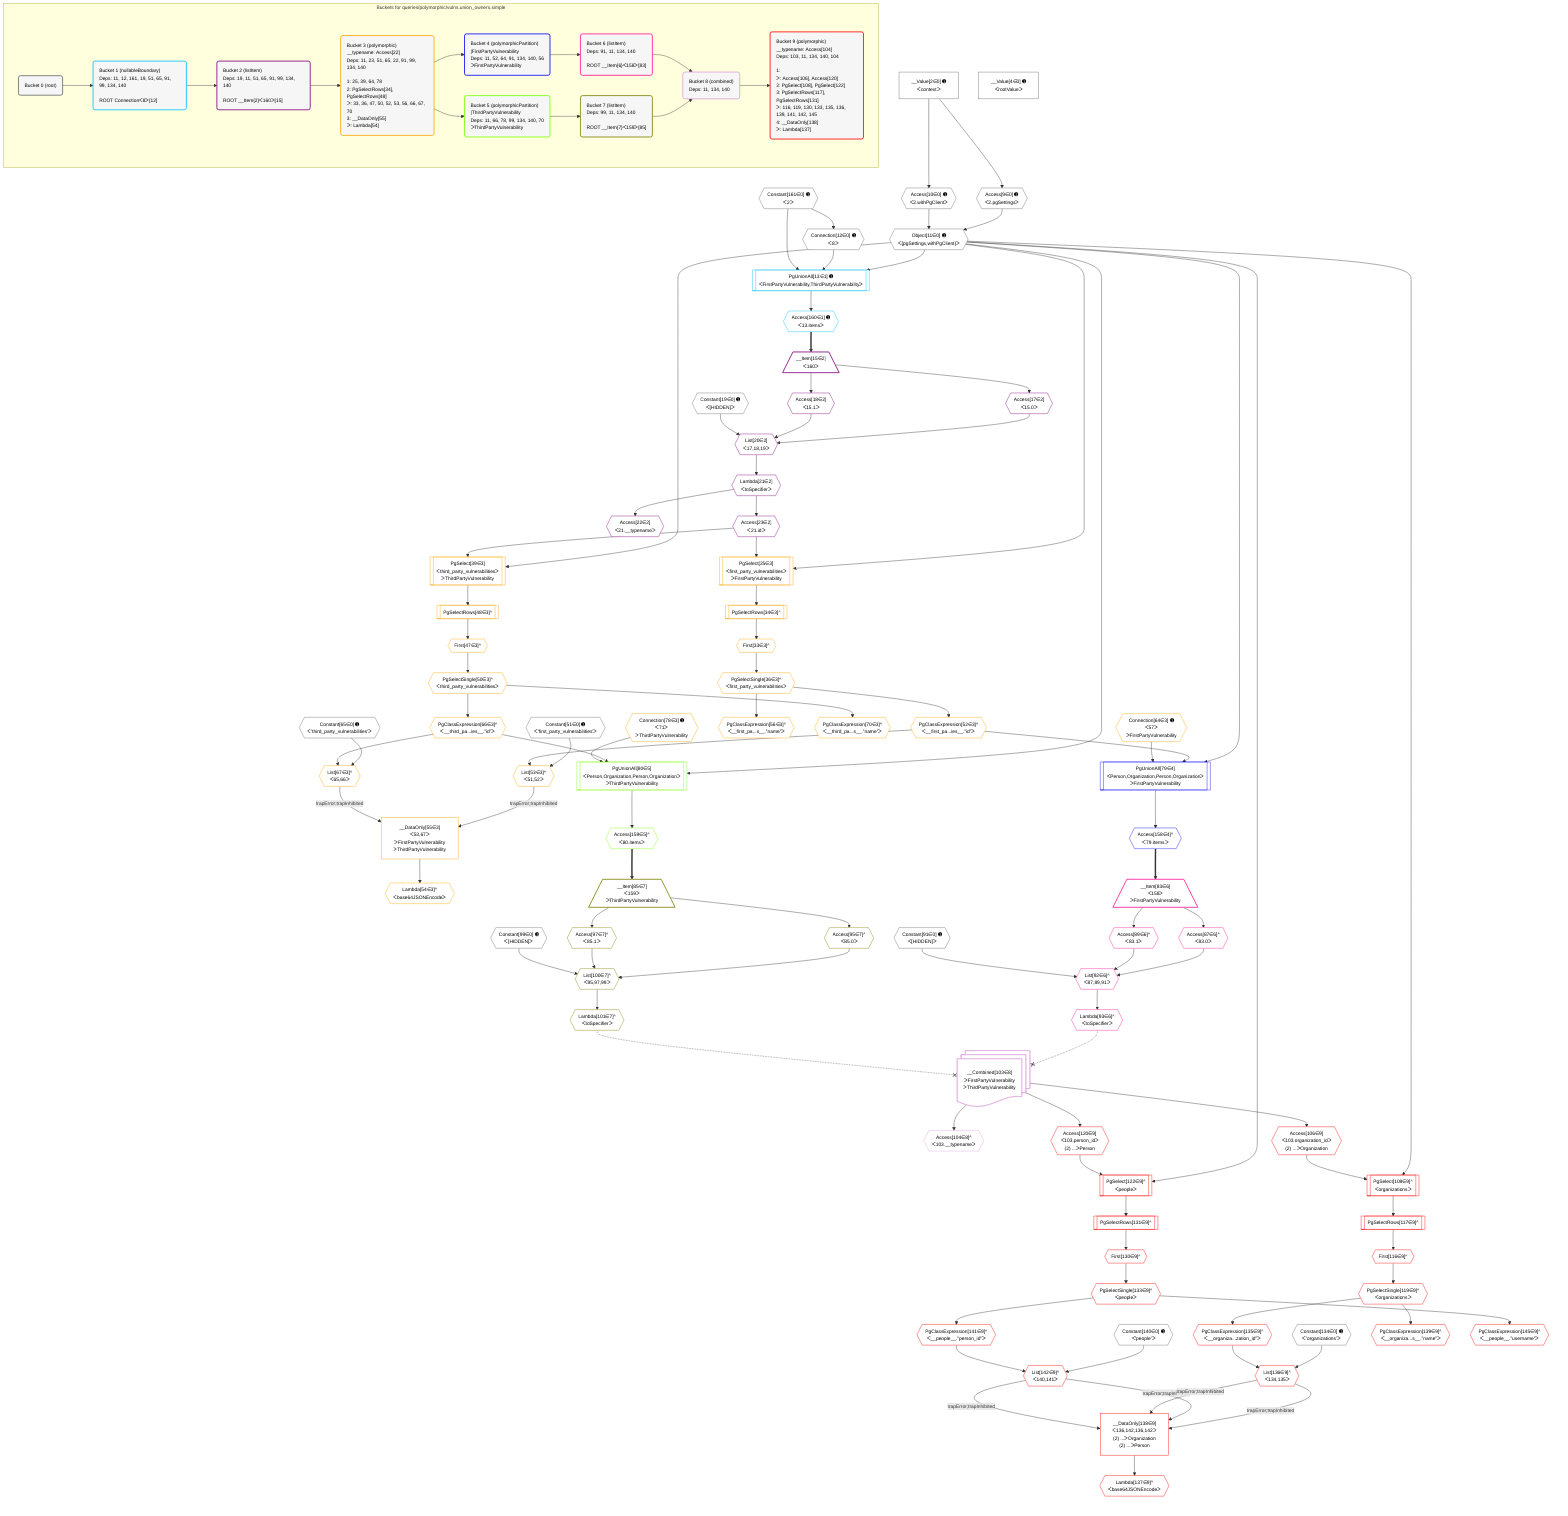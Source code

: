 %%{init: {'themeVariables': { 'fontSize': '12px'}}}%%
graph TD
    classDef path fill:#eee,stroke:#000,color:#000
    classDef plan fill:#fff,stroke-width:1px,color:#000
    classDef itemplan fill:#fff,stroke-width:2px,color:#000
    classDef unbatchedplan fill:#dff,stroke-width:1px,color:#000
    classDef sideeffectplan fill:#fcc,stroke-width:2px,color:#000
    classDef bucket fill:#f6f6f6,color:#000,stroke-width:2px,text-align:left

    subgraph "Buckets for queries/polymorphic/vulns.union_owners.simple"
    Bucket0("Bucket 0 (root)"):::bucket
    Bucket1("Bucket 1 (nullableBoundary)<br />Deps: 11, 12, 161, 19, 51, 65, 91, 99, 134, 140<br /><br />ROOT Connectionᐸ8ᐳ[12]"):::bucket
    Bucket2("Bucket 2 (listItem)<br />Deps: 19, 11, 51, 65, 91, 99, 134, 140<br /><br />ROOT __Item{2}ᐸ160ᐳ[15]"):::bucket
    Bucket3("Bucket 3 (polymorphic)<br />__typename: Access[22]<br />Deps: 11, 23, 51, 65, 22, 91, 99, 134, 140<br /><br />1: 25, 39, 64, 78<br />2: PgSelectRows[34], PgSelectRows[48]<br />ᐳ: 33, 36, 47, 50, 52, 53, 56, 66, 67, 70<br />3: __DataOnly[55]<br />ᐳ: Lambda[54]"):::bucket
    Bucket4("Bucket 4 (polymorphicPartition)<br />|FirstPartyVulnerability<br />Deps: 11, 52, 64, 91, 134, 140, 56<br />ᐳFirstPartyVulnerability"):::bucket
    Bucket5("Bucket 5 (polymorphicPartition)<br />|ThirdPartyVulnerability<br />Deps: 11, 66, 78, 99, 134, 140, 70<br />ᐳThirdPartyVulnerability"):::bucket
    Bucket6("Bucket 6 (listItem)<br />Deps: 91, 11, 134, 140<br /><br />ROOT __Item{6}ᐸ158ᐳ[83]"):::bucket
    Bucket7("Bucket 7 (listItem)<br />Deps: 99, 11, 134, 140<br /><br />ROOT __Item{7}ᐸ159ᐳ[85]"):::bucket
    Bucket8("Bucket 8 (combined)<br />Deps: 11, 134, 140"):::bucket
    Bucket9("Bucket 9 (polymorphic)<br />__typename: Access[104]<br />Deps: 103, 11, 134, 140, 104<br /><br />1: <br />ᐳ: Access[106], Access[120]<br />2: PgSelect[108], PgSelect[122]<br />3: PgSelectRows[117], PgSelectRows[131]<br />ᐳ: 116, 119, 130, 133, 135, 136, 139, 141, 142, 145<br />4: __DataOnly[138]<br />ᐳ: Lambda[137]"):::bucket
    end
    Bucket0 --> Bucket1
    Bucket1 --> Bucket2
    Bucket2 --> Bucket3
    Bucket3 --> Bucket4 & Bucket5
    Bucket4 --> Bucket6
    Bucket5 --> Bucket7
    Bucket6 --> Bucket8
    Bucket7 --> Bucket8
    Bucket8 --> Bucket9

    %% plan dependencies
    Object11{{"Object[11∈0] ➊<br />ᐸ{pgSettings,withPgClient}ᐳ"}}:::plan
    Access9{{"Access[9∈0] ➊<br />ᐸ2.pgSettingsᐳ"}}:::plan
    Access10{{"Access[10∈0] ➊<br />ᐸ2.withPgClientᐳ"}}:::plan
    Access9 & Access10 --> Object11
    __Value2["__Value[2∈0] ➊<br />ᐸcontextᐳ"]:::plan
    __Value2 --> Access9
    __Value2 --> Access10
    Connection12{{"Connection[12∈0] ➊<br />ᐸ8ᐳ"}}:::plan
    Constant161{{"Constant[161∈0] ➊<br />ᐸ2ᐳ"}}:::plan
    Constant161 --> Connection12
    __Value4["__Value[4∈0] ➊<br />ᐸrootValueᐳ"]:::plan
    Constant19{{"Constant[19∈0] ➊<br />ᐸ[HIDDEN]ᐳ"}}:::plan
    Constant51{{"Constant[51∈0] ➊<br />ᐸ'first_party_vulnerabilities'ᐳ"}}:::plan
    Constant65{{"Constant[65∈0] ➊<br />ᐸ'third_party_vulnerabilities'ᐳ"}}:::plan
    Constant91{{"Constant[91∈0] ➊<br />ᐸ[HIDDEN]ᐳ"}}:::plan
    Constant99{{"Constant[99∈0] ➊<br />ᐸ[HIDDEN]ᐳ"}}:::plan
    Constant134{{"Constant[134∈0] ➊<br />ᐸ'organizations'ᐳ"}}:::plan
    Constant140{{"Constant[140∈0] ➊<br />ᐸ'people'ᐳ"}}:::plan
    PgUnionAll13[["PgUnionAll[13∈1] ➊<br />ᐸFirstPartyVulnerability,ThirdPartyVulnerabilityᐳ"]]:::plan
    Object11 & Connection12 & Constant161 --> PgUnionAll13
    Access160{{"Access[160∈1] ➊<br />ᐸ13.itemsᐳ"}}:::plan
    PgUnionAll13 --> Access160
    List20{{"List[20∈2]<br />ᐸ17,18,19ᐳ"}}:::plan
    Access17{{"Access[17∈2]<br />ᐸ15.0ᐳ"}}:::plan
    Access18{{"Access[18∈2]<br />ᐸ15.1ᐳ"}}:::plan
    Access17 & Access18 & Constant19 --> List20
    __Item15[/"__Item[15∈2]<br />ᐸ160ᐳ"\]:::itemplan
    Access160 ==> __Item15
    __Item15 --> Access17
    __Item15 --> Access18
    Lambda21{{"Lambda[21∈2]<br />ᐸtoSpecifierᐳ"}}:::plan
    List20 --> Lambda21
    Access22{{"Access[22∈2]<br />ᐸ21.__typenameᐳ"}}:::plan
    Lambda21 --> Access22
    Access23{{"Access[23∈2]<br />ᐸ21.idᐳ"}}:::plan
    Lambda21 --> Access23
    PgSelect25[["PgSelect[25∈3]<br />ᐸfirst_party_vulnerabilitiesᐳ<br />ᐳFirstPartyVulnerability"]]:::plan
    Object11 & Access23 --> PgSelect25
    PgSelect39[["PgSelect[39∈3]<br />ᐸthird_party_vulnerabilitiesᐳ<br />ᐳThirdPartyVulnerability"]]:::plan
    Object11 & Access23 --> PgSelect39
    List53{{"List[53∈3]^<br />ᐸ51,52ᐳ"}}:::plan
    PgClassExpression52{{"PgClassExpression[52∈3]^<br />ᐸ__first_pa...ies__.”id”ᐳ"}}:::plan
    Constant51 & PgClassExpression52 --> List53
    __DataOnly55["__DataOnly[55∈3]<br />ᐸ53,67ᐳ<br />ᐳFirstPartyVulnerability<br />ᐳThirdPartyVulnerability"]:::plan
    List67{{"List[67∈3]^<br />ᐸ65,66ᐳ"}}:::plan
    List53 -->|"trapError;trapInhibited"| __DataOnly55
    List67 -->|"trapError;trapInhibited"| __DataOnly55
    PgClassExpression66{{"PgClassExpression[66∈3]^<br />ᐸ__third_pa...ies__.”id”ᐳ"}}:::plan
    Constant65 & PgClassExpression66 --> List67
    First33{{"First[33∈3]^"}}:::plan
    PgSelectRows34[["PgSelectRows[34∈3]^"]]:::plan
    PgSelectRows34 --> First33
    PgSelect25 --> PgSelectRows34
    PgSelectSingle36{{"PgSelectSingle[36∈3]^<br />ᐸfirst_party_vulnerabilitiesᐳ"}}:::plan
    First33 --> PgSelectSingle36
    First47{{"First[47∈3]^"}}:::plan
    PgSelectRows48[["PgSelectRows[48∈3]^"]]:::plan
    PgSelectRows48 --> First47
    PgSelect39 --> PgSelectRows48
    PgSelectSingle50{{"PgSelectSingle[50∈3]^<br />ᐸthird_party_vulnerabilitiesᐳ"}}:::plan
    First47 --> PgSelectSingle50
    PgSelectSingle36 --> PgClassExpression52
    Lambda54{{"Lambda[54∈3]^<br />ᐸbase64JSONEncodeᐳ"}}:::plan
    __DataOnly55 --> Lambda54
    PgClassExpression56{{"PgClassExpression[56∈3]^<br />ᐸ__first_pa...s__.”name”ᐳ"}}:::plan
    PgSelectSingle36 --> PgClassExpression56
    PgSelectSingle50 --> PgClassExpression66
    PgClassExpression70{{"PgClassExpression[70∈3]^<br />ᐸ__third_pa...s__.”name”ᐳ"}}:::plan
    PgSelectSingle50 --> PgClassExpression70
    Connection64{{"Connection[64∈3] ➊<br />ᐸ57ᐳ<br />ᐳFirstPartyVulnerability"}}:::plan
    Connection78{{"Connection[78∈3] ➊<br />ᐸ71ᐳ<br />ᐳThirdPartyVulnerability"}}:::plan
    PgUnionAll79[["PgUnionAll[79∈4]<br />ᐸPerson,Organization,Person,Organizationᐳ<br />ᐳFirstPartyVulnerability"]]:::plan
    Object11 & PgClassExpression52 & Connection64 --> PgUnionAll79
    Access158{{"Access[158∈4]^<br />ᐸ79.itemsᐳ"}}:::plan
    PgUnionAll79 --> Access158
    List92{{"List[92∈6]^<br />ᐸ87,89,91ᐳ"}}:::plan
    Access87{{"Access[87∈6]^<br />ᐸ83.0ᐳ"}}:::plan
    Access89{{"Access[89∈6]^<br />ᐸ83.1ᐳ"}}:::plan
    Access87 & Access89 & Constant91 --> List92
    __Item83[/"__Item[83∈6]<br />ᐸ158ᐳ<br />ᐳFirstPartyVulnerability"\]:::itemplan
    Access158 ==> __Item83
    __Item83 --> Access87
    __Item83 --> Access89
    Lambda93{{"Lambda[93∈6]^<br />ᐸtoSpecifierᐳ"}}:::plan
    List92 --> Lambda93
    Access104{{"Access[104∈8]^<br />ᐸ103.__typenameᐳ"}}:::plan
    __Value103:::plan@{shape: docs, label: "__Combined[103∈8]<br />ᐳFirstPartyVulnerability<br />ᐳThirdPartyVulnerability"}
    __Value103 --> Access104
    __DataOnly138["__DataOnly[138∈9]<br />ᐸ136,142,136,142ᐳ<br />(2) ...ᐳOrganization<br />(2) ...ᐳPerson"]:::plan
    List136{{"List[136∈9]^<br />ᐸ134,135ᐳ"}}:::plan
    List142{{"List[142∈9]^<br />ᐸ140,141ᐳ"}}:::plan
    List136 -->|"trapError;trapInhibited"| __DataOnly138
    List142 -->|"trapError;trapInhibited"| __DataOnly138
    List136 -->|"trapError;trapInhibited"| __DataOnly138
    List142 -->|"trapError;trapInhibited"| __DataOnly138
    PgSelect108[["PgSelect[108∈9]^<br />ᐸorganizationsᐳ"]]:::plan
    Access106{{"Access[106∈9]<br />ᐸ103.organization_idᐳ<br />(2) ...ᐳOrganization"}}:::plan
    Object11 & Access106 --> PgSelect108
    PgSelect122[["PgSelect[122∈9]^<br />ᐸpeopleᐳ"]]:::plan
    Access120{{"Access[120∈9]<br />ᐸ103.person_idᐳ<br />(2) ...ᐳPerson"}}:::plan
    Object11 & Access120 --> PgSelect122
    PgClassExpression135{{"PgClassExpression[135∈9]^<br />ᐸ__organiza...zation_id”ᐳ"}}:::plan
    Constant134 & PgClassExpression135 --> List136
    PgClassExpression141{{"PgClassExpression[141∈9]^<br />ᐸ__people__.”person_id”ᐳ"}}:::plan
    Constant140 & PgClassExpression141 --> List142
    __Value103 --> Access106
    First116{{"First[116∈9]^"}}:::plan
    PgSelectRows117[["PgSelectRows[117∈9]^"]]:::plan
    PgSelectRows117 --> First116
    PgSelect108 --> PgSelectRows117
    PgSelectSingle119{{"PgSelectSingle[119∈9]^<br />ᐸorganizationsᐳ"}}:::plan
    First116 --> PgSelectSingle119
    __Value103 --> Access120
    First130{{"First[130∈9]^"}}:::plan
    PgSelectRows131[["PgSelectRows[131∈9]^"]]:::plan
    PgSelectRows131 --> First130
    PgSelect122 --> PgSelectRows131
    PgSelectSingle133{{"PgSelectSingle[133∈9]^<br />ᐸpeopleᐳ"}}:::plan
    First130 --> PgSelectSingle133
    PgSelectSingle119 --> PgClassExpression135
    Lambda137{{"Lambda[137∈9]^<br />ᐸbase64JSONEncodeᐳ"}}:::plan
    __DataOnly138 --> Lambda137
    PgClassExpression139{{"PgClassExpression[139∈9]^<br />ᐸ__organiza...s__.”name”ᐳ"}}:::plan
    PgSelectSingle119 --> PgClassExpression139
    PgSelectSingle133 --> PgClassExpression141
    PgClassExpression145{{"PgClassExpression[145∈9]^<br />ᐸ__people__.”username”ᐳ"}}:::plan
    PgSelectSingle133 --> PgClassExpression145
    PgUnionAll80[["PgUnionAll[80∈5]<br />ᐸPerson,Organization,Person,Organizationᐳ<br />ᐳThirdPartyVulnerability"]]:::plan
    Object11 & PgClassExpression66 & Connection78 --> PgUnionAll80
    Access159{{"Access[159∈5]^<br />ᐸ80.itemsᐳ"}}:::plan
    PgUnionAll80 --> Access159
    List100{{"List[100∈7]^<br />ᐸ95,97,99ᐳ"}}:::plan
    Access95{{"Access[95∈7]^<br />ᐸ85.0ᐳ"}}:::plan
    Access97{{"Access[97∈7]^<br />ᐸ85.1ᐳ"}}:::plan
    Access95 & Access97 & Constant99 --> List100
    __Item85[/"__Item[85∈7]<br />ᐸ159ᐳ<br />ᐳThirdPartyVulnerability"\]:::itemplan
    Access159 ==> __Item85
    __Item85 --> Access95
    __Item85 --> Access97
    Lambda101{{"Lambda[101∈7]^<br />ᐸtoSpecifierᐳ"}}:::plan
    List100 --> Lambda101

    %% define steps
    classDef bucket0 stroke:#696969
    class Bucket0,__Value2,__Value4,Access9,Access10,Object11,Connection12,Constant19,Constant51,Constant65,Constant91,Constant99,Constant134,Constant140,Constant161 bucket0
    classDef bucket1 stroke:#00bfff
    class Bucket1,PgUnionAll13,Access160 bucket1
    classDef bucket2 stroke:#7f007f
    class Bucket2,__Item15,Access17,Access18,List20,Lambda21,Access22,Access23 bucket2
    classDef bucket3 stroke:#ffa500
    class Bucket3,PgSelect25,First33,PgSelectRows34,PgSelectSingle36,PgSelect39,First47,PgSelectRows48,PgSelectSingle50,PgClassExpression52,List53,Lambda54,__DataOnly55,PgClassExpression56,Connection64,PgClassExpression66,List67,PgClassExpression70,Connection78 bucket3
    classDef bucket4 stroke:#0000ff
    class Bucket4,PgUnionAll79,Access158 bucket4
    classDef bucket5 stroke:#7fff00
    class Bucket5,PgUnionAll80,Access159 bucket5
    classDef bucket6 stroke:#ff1493
    class Bucket6,__Item83,Access87,Access89,List92,Lambda93 bucket6
    classDef bucket7 stroke:#808000
    class Bucket7,__Item85,Access95,Access97,List100,Lambda101 bucket7
    classDef bucket8 stroke:#dda0dd
    class Bucket8,__Value103,Access104 bucket8
    classDef bucket9 stroke:#ff0000
    class Bucket9,Access106,PgSelect108,First116,PgSelectRows117,PgSelectSingle119,Access120,PgSelect122,First130,PgSelectRows131,PgSelectSingle133,PgClassExpression135,List136,Lambda137,__DataOnly138,PgClassExpression139,PgClassExpression141,List142,PgClassExpression145 bucket9

    Lambda93 -.-x __Value103
    Lambda101 -.-x __Value103